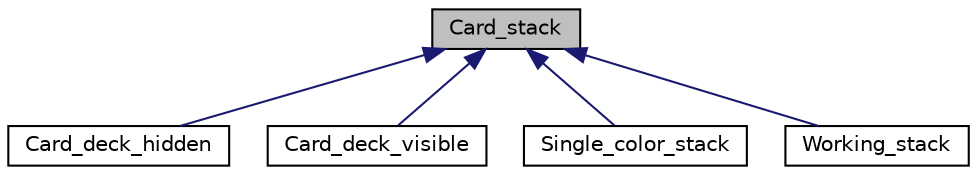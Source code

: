 digraph "Card_stack"
{
  edge [fontname="Helvetica",fontsize="10",labelfontname="Helvetica",labelfontsize="10"];
  node [fontname="Helvetica",fontsize="10",shape=record];
  Node1 [label="Card_stack",height=0.2,width=0.4,color="black", fillcolor="grey75", style="filled", fontcolor="black"];
  Node1 -> Node2 [dir="back",color="midnightblue",fontsize="10",style="solid",fontname="Helvetica"];
  Node2 [label="Card_deck_hidden",height=0.2,width=0.4,color="black", fillcolor="white", style="filled",URL="$classCard__deck__hidden.html"];
  Node1 -> Node3 [dir="back",color="midnightblue",fontsize="10",style="solid",fontname="Helvetica"];
  Node3 [label="Card_deck_visible",height=0.2,width=0.4,color="black", fillcolor="white", style="filled",URL="$classCard__deck__visible.html"];
  Node1 -> Node4 [dir="back",color="midnightblue",fontsize="10",style="solid",fontname="Helvetica"];
  Node4 [label="Single_color_stack",height=0.2,width=0.4,color="black", fillcolor="white", style="filled",URL="$classSingle__color__stack.html"];
  Node1 -> Node5 [dir="back",color="midnightblue",fontsize="10",style="solid",fontname="Helvetica"];
  Node5 [label="Working_stack",height=0.2,width=0.4,color="black", fillcolor="white", style="filled",URL="$classWorking__stack.html"];
}
